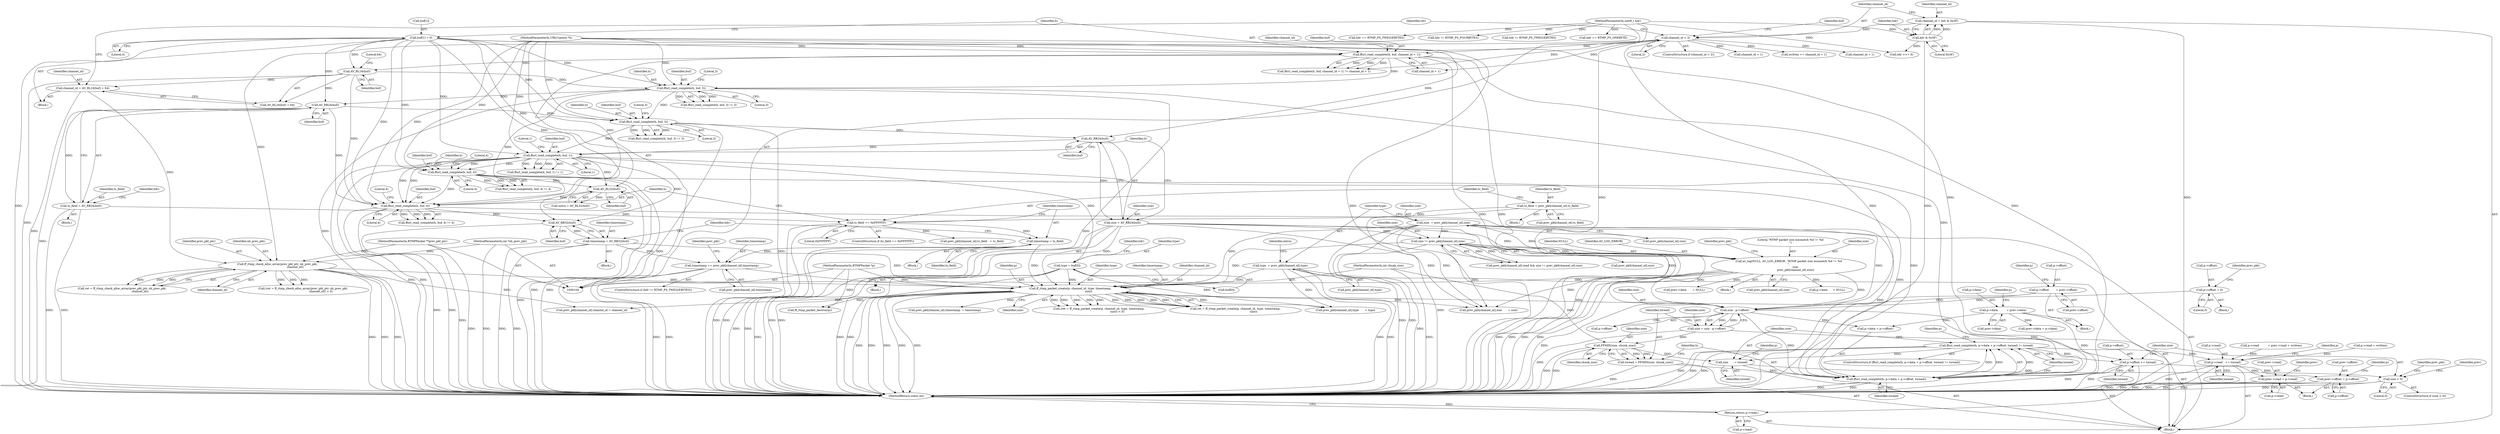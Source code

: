 digraph "0_FFmpeg_7d57ca4d9a75562fa32e40766211de150f8b3ee7@API" {
"1000544" [label="(Call,ffurl_read_complete(h, p->data + p->offset, toread) != toread)"];
"1000545" [label="(Call,ffurl_read_complete(h, p->data + p->offset, toread))"];
"1000309" [label="(Call,ffurl_read_complete(h, buf, 4))"];
"1000226" [label="(Call,ffurl_read_complete(h, buf, 3))"];
"1000148" [label="(Call,ffurl_read_complete(h, buf, channel_id + 1))"];
"1000105" [label="(MethodParameterIn,URLContext *h)"];
"1000141" [label="(Call,buf[1] = 0)"];
"1000137" [label="(Call,channel_id < 2)"];
"1000131" [label="(Call,channel_id = hdr & 0x3F)"];
"1000133" [label="(Call,hdr & 0x3F)"];
"1000110" [label="(MethodParameterIn,uint8_t hdr)"];
"1000168" [label="(Call,AV_RL16(buf))"];
"1000265" [label="(Call,ffurl_read_complete(h, buf, 1))"];
"1000248" [label="(Call,ffurl_read_complete(h, buf, 3))"];
"1000239" [label="(Call,AV_RB24(buf))"];
"1000261" [label="(Call,AV_RB24(buf))"];
"1000287" [label="(Call,ffurl_read_complete(h, buf, 4))"];
"1000300" [label="(Call,AV_RL32(buf))"];
"1000428" [label="(Call,p->data          = prev->data)"];
"1000533" [label="(Call,size - p->offset)"];
"1000186" [label="(Call,size  = prev_pkt[channel_id].size)"];
"1000386" [label="(Call,ff_rtmp_packet_create(p, channel_id, type, timestamp,\n                                          size))"];
"1000106" [label="(MethodParameterIn,RTMPPacket *p)"];
"1000175" [label="(Call,ff_rtmp_check_alloc_array(prev_pkt_ptr, nb_prev_pkt,\n                                         channel_id))"];
"1000108" [label="(MethodParameterIn,RTMPPacket **prev_pkt_ptr)"];
"1000109" [label="(MethodParameterIn,int *nb_prev_pkt)"];
"1000165" [label="(Call,channel_id = AV_RL16(buf) + 64)"];
"1000193" [label="(Call,type  = prev_pkt[channel_id].type)"];
"1000275" [label="(Call,type = buf[0])"];
"1000330" [label="(Call,timestamp += prev_pkt[channel_id].timestamp)"];
"1000317" [label="(Call,timestamp = AV_RB32(buf))"];
"1000319" [label="(Call,AV_RB32(buf))"];
"1000323" [label="(Call,timestamp = ts_field)"];
"1000303" [label="(Call,ts_field == 0xFFFFFF)"];
"1000215" [label="(Call,ts_field = prev_pkt[channel_id].ts_field)"];
"1000237" [label="(Call,ts_field = AV_RB24(buf))"];
"1000344" [label="(Call,size != prev_pkt[channel_id].size)"];
"1000259" [label="(Call,size = AV_RB24(buf))"];
"1000352" [label="(Call,av_log(NULL, AV_LOG_ERROR, \"RTMP packet size mismatch %d != %d\n\",\n                size,\n                prev_pkt[channel_id].size))"];
"1000400" [label="(Call,p->offset = 0)"];
"1000470" [label="(Call,p->offset        = prev->offset)"];
"1000538" [label="(Call,toread = FFMIN(size, chunk_size))"];
"1000540" [label="(Call,FFMIN(size, chunk_size))"];
"1000531" [label="(Call,size = size - p->offset)"];
"1000107" [label="(MethodParameterIn,int chunk_size)"];
"1000562" [label="(Call,size      -= toread)"];
"1000576" [label="(Call,size > 0)"];
"1000565" [label="(Call,p->read   += toread)"];
"1000594" [label="(Call,prev->read = p->read)"];
"1000623" [label="(Return,return p->read;)"];
"1000570" [label="(Call,p->offset += toread)"];
"1000601" [label="(Call,prev->offset = p->offset)"];
"1000503" [label="(Call,prev_pkt[channel_id].channel_id = channel_id)"];
"1000303" [label="(Call,ts_field == 0xFFFFFF)"];
"1000400" [label="(Call,p->offset = 0)"];
"1000353" [label="(Identifier,NULL)"];
"1000195" [label="(Call,prev_pkt[channel_id].type)"];
"1000143" [label="(Identifier,buf)"];
"1000538" [label="(Call,toread = FFMIN(size, chunk_size))"];
"1000305" [label="(Literal,0xFFFFFF)"];
"1000598" [label="(Call,p->read)"];
"1000420" [label="(Block,)"];
"1000261" [label="(Call,AV_RB24(buf))"];
"1000267" [label="(Identifier,buf)"];
"1000565" [label="(Call,p->read   += toread)"];
"1000389" [label="(Identifier,type)"];
"1000603" [label="(Identifier,prev)"];
"1000166" [label="(Identifier,channel_id)"];
"1000354" [label="(Identifier,AV_LOG_ERROR)"];
"1000324" [label="(Identifier,timestamp)"];
"1000281" [label="(Call,hdr == RTMP_PS_TWELVEBYTES)"];
"1000432" [label="(Call,prev->data)"];
"1000187" [label="(Identifier,size)"];
"1000541" [label="(Identifier,size)"];
"1000572" [label="(Identifier,p)"];
"1000578" [label="(Literal,0)"];
"1000135" [label="(Literal,0x3F)"];
"1000214" [label="(Block,)"];
"1000510" [label="(Call,prev_pkt[channel_id].type       = type)"];
"1000265" [label="(Call,ffurl_read_complete(h, buf, 1))"];
"1000558" [label="(Identifier,p)"];
"1000111" [label="(Block,)"];
"1000155" [label="(Identifier,channel_id)"];
"1000328" [label="(Identifier,hdr)"];
"1000176" [label="(Identifier,prev_pkt_ptr)"];
"1000386" [label="(Call,ff_rtmp_packet_create(p, channel_id, type, timestamp,\n                                          size))"];
"1000308" [label="(Call,ffurl_read_complete(h, buf, 4) != 4)"];
"1000608" [label="(Call,p->data      = NULL)"];
"1000322" [label="(Block,)"];
"1000140" [label="(Block,)"];
"1000243" [label="(Identifier,hdr)"];
"1000587" [label="(Call,prev->data = p->data)"];
"1000563" [label="(Identifier,size)"];
"1000567" [label="(Identifier,p)"];
"1000318" [label="(Identifier,timestamp)"];
"1000312" [label="(Literal,4)"];
"1000268" [label="(Literal,1)"];
"1000252" [label="(Literal,3)"];
"1000341" [label="(Identifier,prev_pkt)"];
"1000534" [label="(Identifier,size)"];
"1000106" [label="(MethodParameterIn,RTMPPacket *p)"];
"1000145" [label="(Literal,0)"];
"1000300" [label="(Call,AV_RL32(buf))"];
"1000404" [label="(Literal,0)"];
"1000533" [label="(Call,size - p->offset)"];
"1000579" [label="(Block,)"];
"1000346" [label="(Call,prev_pkt[channel_id].size)"];
"1000493" [label="(Call,prev->data       = NULL)"];
"1000390" [label="(Identifier,timestamp)"];
"1000365" [label="(Identifier,prev_pkt)"];
"1000623" [label="(Return,return p->read;)"];
"1000160" [label="(Call,written += channel_id + 1)"];
"1000186" [label="(Call,size  = prev_pkt[channel_id].size)"];
"1000547" [label="(Call,p->data + p->offset)"];
"1000545" [label="(Call,ffurl_read_complete(h, p->data + p->offset, toread))"];
"1000325" [label="(Identifier,ts_field)"];
"1000383" [label="(Call,(ret = ff_rtmp_packet_create(p, channel_id, type, timestamp,\n                                          size)) < 0)"];
"1000228" [label="(Identifier,buf)"];
"1000569" [label="(Identifier,toread)"];
"1000384" [label="(Call,ret = ff_rtmp_packet_create(p, channel_id, type, timestamp,\n                                          size))"];
"1000564" [label="(Identifier,toread)"];
"1000605" [label="(Call,p->offset)"];
"1000165" [label="(Call,channel_id = AV_RL16(buf) + 64)"];
"1000260" [label="(Identifier,size)"];
"1000311" [label="(Identifier,buf)"];
"1000562" [label="(Call,size      -= toread)"];
"1000330" [label="(Call,timestamp += prev_pkt[channel_id].timestamp)"];
"1000401" [label="(Call,p->offset)"];
"1000226" [label="(Call,ffurl_read_complete(h, buf, 3))"];
"1000194" [label="(Identifier,type)"];
"1000215" [label="(Call,ts_field = prev_pkt[channel_id].ts_field)"];
"1000575" [label="(ControlStructure,if (size > 0))"];
"1000543" [label="(ControlStructure,if (ffurl_read_complete(h, p->data + p->offset, toread) != toread))"];
"1000289" [label="(Identifier,buf)"];
"1000470" [label="(Call,p->offset        = prev->offset)"];
"1000137" [label="(Call,channel_id < 2)"];
"1000245" [label="(Block,)"];
"1000162" [label="(Call,channel_id + 1)"];
"1000471" [label="(Call,p->offset)"];
"1000225" [label="(Call,ffurl_read_complete(h, buf, 3) != 3)"];
"1000412" [label="(Call,prev_pkt[channel_id].timestamp  = timestamp)"];
"1000345" [label="(Identifier,size)"];
"1000344" [label="(Call,size != prev_pkt[channel_id].size)"];
"1000175" [label="(Call,ff_rtmp_check_alloc_array(prev_pkt_ptr, nb_prev_pkt,\n                                         channel_id))"];
"1000242" [label="(Call,hdr != RTMP_PS_FOURBYTES)"];
"1000388" [label="(Identifier,channel_id)"];
"1000408" [label="(Identifier,prev_pkt)"];
"1000381" [label="(Block,)"];
"1000554" [label="(Identifier,toread)"];
"1000229" [label="(Literal,3)"];
"1000151" [label="(Call,channel_id + 1)"];
"1000262" [label="(Identifier,buf)"];
"1000107" [label="(MethodParameterIn,int chunk_size)"];
"1000595" [label="(Call,prev->read)"];
"1000177" [label="(Identifier,nb_prev_pkt)"];
"1000248" [label="(Call,ffurl_read_complete(h, buf, 3))"];
"1000132" [label="(Identifier,channel_id)"];
"1000217" [label="(Call,prev_pkt[channel_id].ts_field)"];
"1000288" [label="(Identifier,h)"];
"1000594" [label="(Call,prev->read = p->read)"];
"1000105" [label="(MethodParameterIn,URLContext *h)"];
"1000320" [label="(Identifier,buf)"];
"1000302" [label="(ControlStructure,if (ts_field == 0xFFFFFF))"];
"1000238" [label="(Identifier,ts_field)"];
"1000601" [label="(Call,prev->offset = p->offset)"];
"1000277" [label="(Call,buf[0])"];
"1000251" [label="(Literal,3)"];
"1000304" [label="(Identifier,ts_field)"];
"1000131" [label="(Call,channel_id = hdr & 0x3F)"];
"1000602" [label="(Call,prev->offset)"];
"1000230" [label="(Literal,3)"];
"1000150" [label="(Identifier,buf)"];
"1000169" [label="(Identifier,buf)"];
"1000276" [label="(Identifier,type)"];
"1000227" [label="(Identifier,h)"];
"1000313" [label="(Literal,4)"];
"1000429" [label="(Call,p->data)"];
"1000306" [label="(Block,)"];
"1000134" [label="(Identifier,hdr)"];
"1000201" [label="(Identifier,extra)"];
"1000323" [label="(Call,timestamp = ts_field)"];
"1000290" [label="(Literal,4)"];
"1000249" [label="(Identifier,h)"];
"1000174" [label="(Identifier,ret)"];
"1000327" [label="(Call,hdr != RTMP_PS_TWELVEBYTES)"];
"1000310" [label="(Identifier,h)"];
"1000540" [label="(Call,FFMIN(size, chunk_size))"];
"1000250" [label="(Identifier,buf)"];
"1000577" [label="(Identifier,size)"];
"1000141" [label="(Call,buf[1] = 0)"];
"1000188" [label="(Call,prev_pkt[channel_id].size)"];
"1000247" [label="(Call,ffurl_read_complete(h, buf, 3) != 3)"];
"1000110" [label="(MethodParameterIn,uint8_t hdr)"];
"1000395" [label="(Call,p->read = written)"];
"1000148" [label="(Call,ffurl_read_complete(h, buf, channel_id + 1))"];
"1000542" [label="(Identifier,chunk_size)"];
"1000173" [label="(Call,ret = ff_rtmp_check_alloc_array(prev_pkt_ptr, nb_prev_pkt,\n                                         channel_id))"];
"1000167" [label="(Call,AV_RL16(buf) + 64)"];
"1000351" [label="(Block,)"];
"1000391" [label="(Identifier,size)"];
"1000555" [label="(Identifier,toread)"];
"1000269" [label="(Literal,1)"];
"1000428" [label="(Call,p->data          = prev->data)"];
"1000223" [label="(Block,)"];
"1000624" [label="(Call,p->read)"];
"1000571" [label="(Call,p->offset)"];
"1000566" [label="(Call,p->read)"];
"1000109" [label="(MethodParameterIn,int *nb_prev_pkt)"];
"1000627" [label="(MethodReturn,static int)"];
"1000535" [label="(Call,p->offset)"];
"1000309" [label="(Call,ffurl_read_complete(h, buf, 4))"];
"1000139" [label="(Literal,2)"];
"1000319" [label="(Call,AV_RB32(buf))"];
"1000544" [label="(Call,ffurl_read_complete(h, p->data + p->offset, toread) != toread)"];
"1000570" [label="(Call,p->offset += toread)"];
"1000286" [label="(Call,ffurl_read_complete(h, buf, 4) != 4)"];
"1000387" [label="(Identifier,p)"];
"1000326" [label="(ControlStructure,if (hdr != RTMP_PS_TWELVEBYTES))"];
"1000331" [label="(Identifier,timestamp)"];
"1000557" [label="(Call,ff_rtmp_packet_destroy(p))"];
"1000357" [label="(Call,prev_pkt[channel_id].size)"];
"1000211" [label="(Call,hdr == RTMP_PS_ONEBYTE)"];
"1000437" [label="(Identifier,p)"];
"1000352" [label="(Call,av_log(NULL, AV_LOG_ERROR, \"RTMP packet size mismatch %d != %d\n\",\n                size,\n                prev_pkt[channel_id].size))"];
"1000539" [label="(Identifier,toread)"];
"1000531" [label="(Call,size = size - p->offset)"];
"1000178" [label="(Identifier,channel_id)"];
"1000216" [label="(Identifier,ts_field)"];
"1000298" [label="(Call,extra = AV_RL32(buf))"];
"1000207" [label="(Call,hdr >>= 6)"];
"1000136" [label="(ControlStructure,if (channel_id < 2))"];
"1000610" [label="(Identifier,p)"];
"1000108" [label="(MethodParameterIn,RTMPPacket **prev_pkt_ptr)"];
"1000266" [label="(Identifier,h)"];
"1000275" [label="(Call,type = buf[0])"];
"1000317" [label="(Call,timestamp = AV_RB32(buf))"];
"1000291" [label="(Literal,4)"];
"1000532" [label="(Identifier,size)"];
"1000474" [label="(Call,prev->offset)"];
"1000170" [label="(Literal,64)"];
"1000133" [label="(Call,hdr & 0x3F)"];
"1000142" [label="(Call,buf[1])"];
"1000582" [label="(Identifier,prev)"];
"1000338" [label="(Call,prev_pkt[channel_id].read && size != prev_pkt[channel_id].size)"];
"1000301" [label="(Identifier,buf)"];
"1000574" [label="(Identifier,toread)"];
"1000619" [label="(Identifier,prev_pkt)"];
"1000355" [label="(Literal,\"RTMP packet size mismatch %d != %d\n\")"];
"1000287" [label="(Call,ffurl_read_complete(h, buf, 4))"];
"1000237" [label="(Call,ts_field = AV_RB24(buf))"];
"1000332" [label="(Call,prev_pkt[channel_id].timestamp)"];
"1000282" [label="(Identifier,hdr)"];
"1000168" [label="(Call,AV_RL16(buf))"];
"1000138" [label="(Identifier,channel_id)"];
"1000154" [label="(Call,channel_id + 1)"];
"1000546" [label="(Identifier,h)"];
"1000264" [label="(Call,ffurl_read_complete(h, buf, 1) != 1)"];
"1000405" [label="(Call,prev_pkt[channel_id].ts_field   = ts_field)"];
"1000149" [label="(Identifier,h)"];
"1000576" [label="(Call,size > 0)"];
"1000479" [label="(Identifier,p)"];
"1000259" [label="(Call,size = AV_RB24(buf))"];
"1000477" [label="(Call,p->read          = prev->read + written)"];
"1000517" [label="(Call,prev_pkt[channel_id].size       = size)"];
"1000193" [label="(Call,type  = prev_pkt[channel_id].type)"];
"1000356" [label="(Identifier,size)"];
"1000147" [label="(Call,ffurl_read_complete(h, buf, channel_id + 1) != channel_id + 1)"];
"1000172" [label="(Call,(ret = ff_rtmp_check_alloc_array(prev_pkt_ptr, nb_prev_pkt,\n                                         channel_id)) < 0)"];
"1000240" [label="(Identifier,buf)"];
"1000239" [label="(Call,AV_RB24(buf))"];
"1000544" -> "1000543"  [label="AST: "];
"1000544" -> "1000555"  [label="CFG: "];
"1000545" -> "1000544"  [label="AST: "];
"1000555" -> "1000544"  [label="AST: "];
"1000558" -> "1000544"  [label="CFG: "];
"1000563" -> "1000544"  [label="CFG: "];
"1000544" -> "1000627"  [label="DDG: "];
"1000544" -> "1000627"  [label="DDG: "];
"1000544" -> "1000627"  [label="DDG: "];
"1000545" -> "1000544"  [label="DDG: "];
"1000545" -> "1000544"  [label="DDG: "];
"1000545" -> "1000544"  [label="DDG: "];
"1000544" -> "1000562"  [label="DDG: "];
"1000544" -> "1000565"  [label="DDG: "];
"1000544" -> "1000570"  [label="DDG: "];
"1000545" -> "1000554"  [label="CFG: "];
"1000546" -> "1000545"  [label="AST: "];
"1000547" -> "1000545"  [label="AST: "];
"1000554" -> "1000545"  [label="AST: "];
"1000555" -> "1000545"  [label="CFG: "];
"1000545" -> "1000627"  [label="DDG: "];
"1000545" -> "1000627"  [label="DDG: "];
"1000309" -> "1000545"  [label="DDG: "];
"1000226" -> "1000545"  [label="DDG: "];
"1000148" -> "1000545"  [label="DDG: "];
"1000265" -> "1000545"  [label="DDG: "];
"1000287" -> "1000545"  [label="DDG: "];
"1000105" -> "1000545"  [label="DDG: "];
"1000428" -> "1000545"  [label="DDG: "];
"1000533" -> "1000545"  [label="DDG: "];
"1000538" -> "1000545"  [label="DDG: "];
"1000309" -> "1000308"  [label="AST: "];
"1000309" -> "1000312"  [label="CFG: "];
"1000310" -> "1000309"  [label="AST: "];
"1000311" -> "1000309"  [label="AST: "];
"1000312" -> "1000309"  [label="AST: "];
"1000313" -> "1000309"  [label="CFG: "];
"1000309" -> "1000627"  [label="DDG: "];
"1000309" -> "1000627"  [label="DDG: "];
"1000309" -> "1000308"  [label="DDG: "];
"1000309" -> "1000308"  [label="DDG: "];
"1000309" -> "1000308"  [label="DDG: "];
"1000226" -> "1000309"  [label="DDG: "];
"1000148" -> "1000309"  [label="DDG: "];
"1000265" -> "1000309"  [label="DDG: "];
"1000265" -> "1000309"  [label="DDG: "];
"1000287" -> "1000309"  [label="DDG: "];
"1000105" -> "1000309"  [label="DDG: "];
"1000141" -> "1000309"  [label="DDG: "];
"1000168" -> "1000309"  [label="DDG: "];
"1000239" -> "1000309"  [label="DDG: "];
"1000300" -> "1000309"  [label="DDG: "];
"1000309" -> "1000319"  [label="DDG: "];
"1000226" -> "1000225"  [label="AST: "];
"1000226" -> "1000229"  [label="CFG: "];
"1000227" -> "1000226"  [label="AST: "];
"1000228" -> "1000226"  [label="AST: "];
"1000229" -> "1000226"  [label="AST: "];
"1000230" -> "1000226"  [label="CFG: "];
"1000226" -> "1000627"  [label="DDG: "];
"1000226" -> "1000627"  [label="DDG: "];
"1000226" -> "1000225"  [label="DDG: "];
"1000226" -> "1000225"  [label="DDG: "];
"1000226" -> "1000225"  [label="DDG: "];
"1000148" -> "1000226"  [label="DDG: "];
"1000105" -> "1000226"  [label="DDG: "];
"1000141" -> "1000226"  [label="DDG: "];
"1000168" -> "1000226"  [label="DDG: "];
"1000226" -> "1000239"  [label="DDG: "];
"1000226" -> "1000248"  [label="DDG: "];
"1000148" -> "1000147"  [label="AST: "];
"1000148" -> "1000151"  [label="CFG: "];
"1000149" -> "1000148"  [label="AST: "];
"1000150" -> "1000148"  [label="AST: "];
"1000151" -> "1000148"  [label="AST: "];
"1000155" -> "1000148"  [label="CFG: "];
"1000148" -> "1000627"  [label="DDG: "];
"1000148" -> "1000627"  [label="DDG: "];
"1000148" -> "1000147"  [label="DDG: "];
"1000148" -> "1000147"  [label="DDG: "];
"1000148" -> "1000147"  [label="DDG: "];
"1000105" -> "1000148"  [label="DDG: "];
"1000141" -> "1000148"  [label="DDG: "];
"1000137" -> "1000148"  [label="DDG: "];
"1000148" -> "1000168"  [label="DDG: "];
"1000105" -> "1000104"  [label="AST: "];
"1000105" -> "1000627"  [label="DDG: "];
"1000105" -> "1000248"  [label="DDG: "];
"1000105" -> "1000265"  [label="DDG: "];
"1000105" -> "1000287"  [label="DDG: "];
"1000141" -> "1000140"  [label="AST: "];
"1000141" -> "1000145"  [label="CFG: "];
"1000142" -> "1000141"  [label="AST: "];
"1000145" -> "1000141"  [label="AST: "];
"1000149" -> "1000141"  [label="CFG: "];
"1000141" -> "1000627"  [label="DDG: "];
"1000141" -> "1000168"  [label="DDG: "];
"1000141" -> "1000239"  [label="DDG: "];
"1000141" -> "1000248"  [label="DDG: "];
"1000141" -> "1000261"  [label="DDG: "];
"1000141" -> "1000265"  [label="DDG: "];
"1000141" -> "1000287"  [label="DDG: "];
"1000141" -> "1000300"  [label="DDG: "];
"1000141" -> "1000319"  [label="DDG: "];
"1000137" -> "1000136"  [label="AST: "];
"1000137" -> "1000139"  [label="CFG: "];
"1000138" -> "1000137"  [label="AST: "];
"1000139" -> "1000137"  [label="AST: "];
"1000143" -> "1000137"  [label="CFG: "];
"1000174" -> "1000137"  [label="CFG: "];
"1000137" -> "1000627"  [label="DDG: "];
"1000131" -> "1000137"  [label="DDG: "];
"1000137" -> "1000151"  [label="DDG: "];
"1000137" -> "1000147"  [label="DDG: "];
"1000137" -> "1000154"  [label="DDG: "];
"1000137" -> "1000160"  [label="DDG: "];
"1000137" -> "1000162"  [label="DDG: "];
"1000137" -> "1000175"  [label="DDG: "];
"1000131" -> "1000111"  [label="AST: "];
"1000131" -> "1000133"  [label="CFG: "];
"1000132" -> "1000131"  [label="AST: "];
"1000133" -> "1000131"  [label="AST: "];
"1000138" -> "1000131"  [label="CFG: "];
"1000131" -> "1000627"  [label="DDG: "];
"1000133" -> "1000131"  [label="DDG: "];
"1000133" -> "1000131"  [label="DDG: "];
"1000133" -> "1000135"  [label="CFG: "];
"1000134" -> "1000133"  [label="AST: "];
"1000135" -> "1000133"  [label="AST: "];
"1000133" -> "1000627"  [label="DDG: "];
"1000110" -> "1000133"  [label="DDG: "];
"1000133" -> "1000207"  [label="DDG: "];
"1000110" -> "1000104"  [label="AST: "];
"1000110" -> "1000627"  [label="DDG: "];
"1000110" -> "1000207"  [label="DDG: "];
"1000110" -> "1000211"  [label="DDG: "];
"1000110" -> "1000242"  [label="DDG: "];
"1000110" -> "1000281"  [label="DDG: "];
"1000110" -> "1000327"  [label="DDG: "];
"1000168" -> "1000167"  [label="AST: "];
"1000168" -> "1000169"  [label="CFG: "];
"1000169" -> "1000168"  [label="AST: "];
"1000170" -> "1000168"  [label="CFG: "];
"1000168" -> "1000627"  [label="DDG: "];
"1000168" -> "1000165"  [label="DDG: "];
"1000168" -> "1000167"  [label="DDG: "];
"1000265" -> "1000264"  [label="AST: "];
"1000265" -> "1000268"  [label="CFG: "];
"1000266" -> "1000265"  [label="AST: "];
"1000267" -> "1000265"  [label="AST: "];
"1000268" -> "1000265"  [label="AST: "];
"1000269" -> "1000265"  [label="CFG: "];
"1000265" -> "1000627"  [label="DDG: "];
"1000265" -> "1000627"  [label="DDG: "];
"1000265" -> "1000264"  [label="DDG: "];
"1000265" -> "1000264"  [label="DDG: "];
"1000265" -> "1000264"  [label="DDG: "];
"1000248" -> "1000265"  [label="DDG: "];
"1000261" -> "1000265"  [label="DDG: "];
"1000265" -> "1000275"  [label="DDG: "];
"1000265" -> "1000287"  [label="DDG: "];
"1000265" -> "1000287"  [label="DDG: "];
"1000265" -> "1000300"  [label="DDG: "];
"1000265" -> "1000319"  [label="DDG: "];
"1000248" -> "1000247"  [label="AST: "];
"1000248" -> "1000251"  [label="CFG: "];
"1000249" -> "1000248"  [label="AST: "];
"1000250" -> "1000248"  [label="AST: "];
"1000251" -> "1000248"  [label="AST: "];
"1000252" -> "1000248"  [label="CFG: "];
"1000248" -> "1000627"  [label="DDG: "];
"1000248" -> "1000627"  [label="DDG: "];
"1000248" -> "1000247"  [label="DDG: "];
"1000248" -> "1000247"  [label="DDG: "];
"1000248" -> "1000247"  [label="DDG: "];
"1000239" -> "1000248"  [label="DDG: "];
"1000248" -> "1000261"  [label="DDG: "];
"1000239" -> "1000237"  [label="AST: "];
"1000239" -> "1000240"  [label="CFG: "];
"1000240" -> "1000239"  [label="AST: "];
"1000237" -> "1000239"  [label="CFG: "];
"1000239" -> "1000627"  [label="DDG: "];
"1000239" -> "1000237"  [label="DDG: "];
"1000261" -> "1000259"  [label="AST: "];
"1000261" -> "1000262"  [label="CFG: "];
"1000262" -> "1000261"  [label="AST: "];
"1000259" -> "1000261"  [label="CFG: "];
"1000261" -> "1000259"  [label="DDG: "];
"1000287" -> "1000286"  [label="AST: "];
"1000287" -> "1000290"  [label="CFG: "];
"1000288" -> "1000287"  [label="AST: "];
"1000289" -> "1000287"  [label="AST: "];
"1000290" -> "1000287"  [label="AST: "];
"1000291" -> "1000287"  [label="CFG: "];
"1000287" -> "1000627"  [label="DDG: "];
"1000287" -> "1000627"  [label="DDG: "];
"1000287" -> "1000286"  [label="DDG: "];
"1000287" -> "1000286"  [label="DDG: "];
"1000287" -> "1000286"  [label="DDG: "];
"1000287" -> "1000300"  [label="DDG: "];
"1000300" -> "1000298"  [label="AST: "];
"1000300" -> "1000301"  [label="CFG: "];
"1000301" -> "1000300"  [label="AST: "];
"1000298" -> "1000300"  [label="CFG: "];
"1000300" -> "1000627"  [label="DDG: "];
"1000300" -> "1000298"  [label="DDG: "];
"1000428" -> "1000420"  [label="AST: "];
"1000428" -> "1000432"  [label="CFG: "];
"1000429" -> "1000428"  [label="AST: "];
"1000432" -> "1000428"  [label="AST: "];
"1000437" -> "1000428"  [label="CFG: "];
"1000428" -> "1000547"  [label="DDG: "];
"1000428" -> "1000587"  [label="DDG: "];
"1000533" -> "1000531"  [label="AST: "];
"1000533" -> "1000535"  [label="CFG: "];
"1000534" -> "1000533"  [label="AST: "];
"1000535" -> "1000533"  [label="AST: "];
"1000531" -> "1000533"  [label="CFG: "];
"1000533" -> "1000531"  [label="DDG: "];
"1000533" -> "1000531"  [label="DDG: "];
"1000186" -> "1000533"  [label="DDG: "];
"1000386" -> "1000533"  [label="DDG: "];
"1000344" -> "1000533"  [label="DDG: "];
"1000352" -> "1000533"  [label="DDG: "];
"1000259" -> "1000533"  [label="DDG: "];
"1000400" -> "1000533"  [label="DDG: "];
"1000470" -> "1000533"  [label="DDG: "];
"1000533" -> "1000547"  [label="DDG: "];
"1000533" -> "1000570"  [label="DDG: "];
"1000186" -> "1000111"  [label="AST: "];
"1000186" -> "1000188"  [label="CFG: "];
"1000187" -> "1000186"  [label="AST: "];
"1000188" -> "1000186"  [label="AST: "];
"1000194" -> "1000186"  [label="CFG: "];
"1000186" -> "1000627"  [label="DDG: "];
"1000186" -> "1000627"  [label="DDG: "];
"1000186" -> "1000344"  [label="DDG: "];
"1000186" -> "1000352"  [label="DDG: "];
"1000186" -> "1000386"  [label="DDG: "];
"1000186" -> "1000517"  [label="DDG: "];
"1000386" -> "1000384"  [label="AST: "];
"1000386" -> "1000391"  [label="CFG: "];
"1000387" -> "1000386"  [label="AST: "];
"1000388" -> "1000386"  [label="AST: "];
"1000389" -> "1000386"  [label="AST: "];
"1000390" -> "1000386"  [label="AST: "];
"1000391" -> "1000386"  [label="AST: "];
"1000384" -> "1000386"  [label="CFG: "];
"1000386" -> "1000627"  [label="DDG: "];
"1000386" -> "1000627"  [label="DDG: "];
"1000386" -> "1000627"  [label="DDG: "];
"1000386" -> "1000627"  [label="DDG: "];
"1000386" -> "1000627"  [label="DDG: "];
"1000386" -> "1000383"  [label="DDG: "];
"1000386" -> "1000383"  [label="DDG: "];
"1000386" -> "1000383"  [label="DDG: "];
"1000386" -> "1000383"  [label="DDG: "];
"1000386" -> "1000383"  [label="DDG: "];
"1000386" -> "1000384"  [label="DDG: "];
"1000386" -> "1000384"  [label="DDG: "];
"1000386" -> "1000384"  [label="DDG: "];
"1000386" -> "1000384"  [label="DDG: "];
"1000386" -> "1000384"  [label="DDG: "];
"1000106" -> "1000386"  [label="DDG: "];
"1000175" -> "1000386"  [label="DDG: "];
"1000193" -> "1000386"  [label="DDG: "];
"1000275" -> "1000386"  [label="DDG: "];
"1000330" -> "1000386"  [label="DDG: "];
"1000317" -> "1000386"  [label="DDG: "];
"1000323" -> "1000386"  [label="DDG: "];
"1000344" -> "1000386"  [label="DDG: "];
"1000352" -> "1000386"  [label="DDG: "];
"1000259" -> "1000386"  [label="DDG: "];
"1000386" -> "1000412"  [label="DDG: "];
"1000386" -> "1000503"  [label="DDG: "];
"1000386" -> "1000510"  [label="DDG: "];
"1000386" -> "1000517"  [label="DDG: "];
"1000386" -> "1000557"  [label="DDG: "];
"1000106" -> "1000104"  [label="AST: "];
"1000106" -> "1000627"  [label="DDG: "];
"1000106" -> "1000557"  [label="DDG: "];
"1000175" -> "1000173"  [label="AST: "];
"1000175" -> "1000178"  [label="CFG: "];
"1000176" -> "1000175"  [label="AST: "];
"1000177" -> "1000175"  [label="AST: "];
"1000178" -> "1000175"  [label="AST: "];
"1000173" -> "1000175"  [label="CFG: "];
"1000175" -> "1000627"  [label="DDG: "];
"1000175" -> "1000627"  [label="DDG: "];
"1000175" -> "1000627"  [label="DDG: "];
"1000175" -> "1000172"  [label="DDG: "];
"1000175" -> "1000172"  [label="DDG: "];
"1000175" -> "1000172"  [label="DDG: "];
"1000175" -> "1000173"  [label="DDG: "];
"1000175" -> "1000173"  [label="DDG: "];
"1000175" -> "1000173"  [label="DDG: "];
"1000108" -> "1000175"  [label="DDG: "];
"1000109" -> "1000175"  [label="DDG: "];
"1000165" -> "1000175"  [label="DDG: "];
"1000175" -> "1000503"  [label="DDG: "];
"1000108" -> "1000104"  [label="AST: "];
"1000108" -> "1000627"  [label="DDG: "];
"1000109" -> "1000104"  [label="AST: "];
"1000109" -> "1000627"  [label="DDG: "];
"1000165" -> "1000140"  [label="AST: "];
"1000165" -> "1000167"  [label="CFG: "];
"1000166" -> "1000165"  [label="AST: "];
"1000167" -> "1000165"  [label="AST: "];
"1000174" -> "1000165"  [label="CFG: "];
"1000165" -> "1000627"  [label="DDG: "];
"1000193" -> "1000111"  [label="AST: "];
"1000193" -> "1000195"  [label="CFG: "];
"1000194" -> "1000193"  [label="AST: "];
"1000195" -> "1000193"  [label="AST: "];
"1000201" -> "1000193"  [label="CFG: "];
"1000193" -> "1000627"  [label="DDG: "];
"1000193" -> "1000627"  [label="DDG: "];
"1000193" -> "1000510"  [label="DDG: "];
"1000275" -> "1000245"  [label="AST: "];
"1000275" -> "1000277"  [label="CFG: "];
"1000276" -> "1000275"  [label="AST: "];
"1000277" -> "1000275"  [label="AST: "];
"1000282" -> "1000275"  [label="CFG: "];
"1000275" -> "1000627"  [label="DDG: "];
"1000275" -> "1000627"  [label="DDG: "];
"1000275" -> "1000510"  [label="DDG: "];
"1000330" -> "1000326"  [label="AST: "];
"1000330" -> "1000332"  [label="CFG: "];
"1000331" -> "1000330"  [label="AST: "];
"1000332" -> "1000330"  [label="AST: "];
"1000341" -> "1000330"  [label="CFG: "];
"1000330" -> "1000627"  [label="DDG: "];
"1000330" -> "1000627"  [label="DDG: "];
"1000317" -> "1000330"  [label="DDG: "];
"1000323" -> "1000330"  [label="DDG: "];
"1000317" -> "1000306"  [label="AST: "];
"1000317" -> "1000319"  [label="CFG: "];
"1000318" -> "1000317"  [label="AST: "];
"1000319" -> "1000317"  [label="AST: "];
"1000328" -> "1000317"  [label="CFG: "];
"1000317" -> "1000627"  [label="DDG: "];
"1000317" -> "1000627"  [label="DDG: "];
"1000319" -> "1000317"  [label="DDG: "];
"1000319" -> "1000320"  [label="CFG: "];
"1000320" -> "1000319"  [label="AST: "];
"1000319" -> "1000627"  [label="DDG: "];
"1000323" -> "1000322"  [label="AST: "];
"1000323" -> "1000325"  [label="CFG: "];
"1000324" -> "1000323"  [label="AST: "];
"1000325" -> "1000323"  [label="AST: "];
"1000328" -> "1000323"  [label="CFG: "];
"1000323" -> "1000627"  [label="DDG: "];
"1000323" -> "1000627"  [label="DDG: "];
"1000303" -> "1000323"  [label="DDG: "];
"1000303" -> "1000302"  [label="AST: "];
"1000303" -> "1000305"  [label="CFG: "];
"1000304" -> "1000303"  [label="AST: "];
"1000305" -> "1000303"  [label="AST: "];
"1000310" -> "1000303"  [label="CFG: "];
"1000324" -> "1000303"  [label="CFG: "];
"1000303" -> "1000627"  [label="DDG: "];
"1000303" -> "1000627"  [label="DDG: "];
"1000215" -> "1000303"  [label="DDG: "];
"1000237" -> "1000303"  [label="DDG: "];
"1000303" -> "1000405"  [label="DDG: "];
"1000215" -> "1000214"  [label="AST: "];
"1000215" -> "1000217"  [label="CFG: "];
"1000216" -> "1000215"  [label="AST: "];
"1000217" -> "1000215"  [label="AST: "];
"1000304" -> "1000215"  [label="CFG: "];
"1000215" -> "1000627"  [label="DDG: "];
"1000237" -> "1000223"  [label="AST: "];
"1000238" -> "1000237"  [label="AST: "];
"1000243" -> "1000237"  [label="CFG: "];
"1000237" -> "1000627"  [label="DDG: "];
"1000237" -> "1000627"  [label="DDG: "];
"1000344" -> "1000338"  [label="AST: "];
"1000344" -> "1000346"  [label="CFG: "];
"1000345" -> "1000344"  [label="AST: "];
"1000346" -> "1000344"  [label="AST: "];
"1000338" -> "1000344"  [label="CFG: "];
"1000344" -> "1000627"  [label="DDG: "];
"1000344" -> "1000338"  [label="DDG: "];
"1000344" -> "1000338"  [label="DDG: "];
"1000259" -> "1000344"  [label="DDG: "];
"1000344" -> "1000352"  [label="DDG: "];
"1000344" -> "1000352"  [label="DDG: "];
"1000344" -> "1000517"  [label="DDG: "];
"1000259" -> "1000245"  [label="AST: "];
"1000260" -> "1000259"  [label="AST: "];
"1000266" -> "1000259"  [label="CFG: "];
"1000259" -> "1000627"  [label="DDG: "];
"1000259" -> "1000627"  [label="DDG: "];
"1000259" -> "1000352"  [label="DDG: "];
"1000259" -> "1000517"  [label="DDG: "];
"1000352" -> "1000351"  [label="AST: "];
"1000352" -> "1000357"  [label="CFG: "];
"1000353" -> "1000352"  [label="AST: "];
"1000354" -> "1000352"  [label="AST: "];
"1000355" -> "1000352"  [label="AST: "];
"1000356" -> "1000352"  [label="AST: "];
"1000357" -> "1000352"  [label="AST: "];
"1000365" -> "1000352"  [label="CFG: "];
"1000352" -> "1000627"  [label="DDG: "];
"1000352" -> "1000627"  [label="DDG: "];
"1000352" -> "1000627"  [label="DDG: "];
"1000352" -> "1000627"  [label="DDG: "];
"1000352" -> "1000493"  [label="DDG: "];
"1000352" -> "1000517"  [label="DDG: "];
"1000352" -> "1000608"  [label="DDG: "];
"1000400" -> "1000381"  [label="AST: "];
"1000400" -> "1000404"  [label="CFG: "];
"1000401" -> "1000400"  [label="AST: "];
"1000404" -> "1000400"  [label="AST: "];
"1000408" -> "1000400"  [label="CFG: "];
"1000470" -> "1000420"  [label="AST: "];
"1000470" -> "1000474"  [label="CFG: "];
"1000471" -> "1000470"  [label="AST: "];
"1000474" -> "1000470"  [label="AST: "];
"1000479" -> "1000470"  [label="CFG: "];
"1000470" -> "1000627"  [label="DDG: "];
"1000538" -> "1000111"  [label="AST: "];
"1000538" -> "1000540"  [label="CFG: "];
"1000539" -> "1000538"  [label="AST: "];
"1000540" -> "1000538"  [label="AST: "];
"1000546" -> "1000538"  [label="CFG: "];
"1000538" -> "1000627"  [label="DDG: "];
"1000540" -> "1000538"  [label="DDG: "];
"1000540" -> "1000538"  [label="DDG: "];
"1000540" -> "1000542"  [label="CFG: "];
"1000541" -> "1000540"  [label="AST: "];
"1000542" -> "1000540"  [label="AST: "];
"1000540" -> "1000627"  [label="DDG: "];
"1000540" -> "1000627"  [label="DDG: "];
"1000531" -> "1000540"  [label="DDG: "];
"1000107" -> "1000540"  [label="DDG: "];
"1000540" -> "1000562"  [label="DDG: "];
"1000531" -> "1000111"  [label="AST: "];
"1000532" -> "1000531"  [label="AST: "];
"1000539" -> "1000531"  [label="CFG: "];
"1000531" -> "1000627"  [label="DDG: "];
"1000107" -> "1000104"  [label="AST: "];
"1000107" -> "1000627"  [label="DDG: "];
"1000562" -> "1000111"  [label="AST: "];
"1000562" -> "1000564"  [label="CFG: "];
"1000563" -> "1000562"  [label="AST: "];
"1000564" -> "1000562"  [label="AST: "];
"1000567" -> "1000562"  [label="CFG: "];
"1000562" -> "1000576"  [label="DDG: "];
"1000576" -> "1000575"  [label="AST: "];
"1000576" -> "1000578"  [label="CFG: "];
"1000577" -> "1000576"  [label="AST: "];
"1000578" -> "1000576"  [label="AST: "];
"1000582" -> "1000576"  [label="CFG: "];
"1000619" -> "1000576"  [label="CFG: "];
"1000576" -> "1000627"  [label="DDG: "];
"1000576" -> "1000627"  [label="DDG: "];
"1000565" -> "1000111"  [label="AST: "];
"1000565" -> "1000569"  [label="CFG: "];
"1000566" -> "1000565"  [label="AST: "];
"1000569" -> "1000565"  [label="AST: "];
"1000572" -> "1000565"  [label="CFG: "];
"1000565" -> "1000627"  [label="DDG: "];
"1000395" -> "1000565"  [label="DDG: "];
"1000477" -> "1000565"  [label="DDG: "];
"1000565" -> "1000594"  [label="DDG: "];
"1000565" -> "1000623"  [label="DDG: "];
"1000594" -> "1000579"  [label="AST: "];
"1000594" -> "1000598"  [label="CFG: "];
"1000595" -> "1000594"  [label="AST: "];
"1000598" -> "1000594"  [label="AST: "];
"1000603" -> "1000594"  [label="CFG: "];
"1000594" -> "1000627"  [label="DDG: "];
"1000594" -> "1000627"  [label="DDG: "];
"1000623" -> "1000111"  [label="AST: "];
"1000623" -> "1000624"  [label="CFG: "];
"1000624" -> "1000623"  [label="AST: "];
"1000627" -> "1000623"  [label="CFG: "];
"1000623" -> "1000627"  [label="DDG: "];
"1000570" -> "1000111"  [label="AST: "];
"1000570" -> "1000574"  [label="CFG: "];
"1000571" -> "1000570"  [label="AST: "];
"1000574" -> "1000570"  [label="AST: "];
"1000577" -> "1000570"  [label="CFG: "];
"1000570" -> "1000627"  [label="DDG: "];
"1000570" -> "1000627"  [label="DDG: "];
"1000570" -> "1000601"  [label="DDG: "];
"1000601" -> "1000579"  [label="AST: "];
"1000601" -> "1000605"  [label="CFG: "];
"1000602" -> "1000601"  [label="AST: "];
"1000605" -> "1000601"  [label="AST: "];
"1000610" -> "1000601"  [label="CFG: "];
"1000601" -> "1000627"  [label="DDG: "];
"1000601" -> "1000627"  [label="DDG: "];
}
